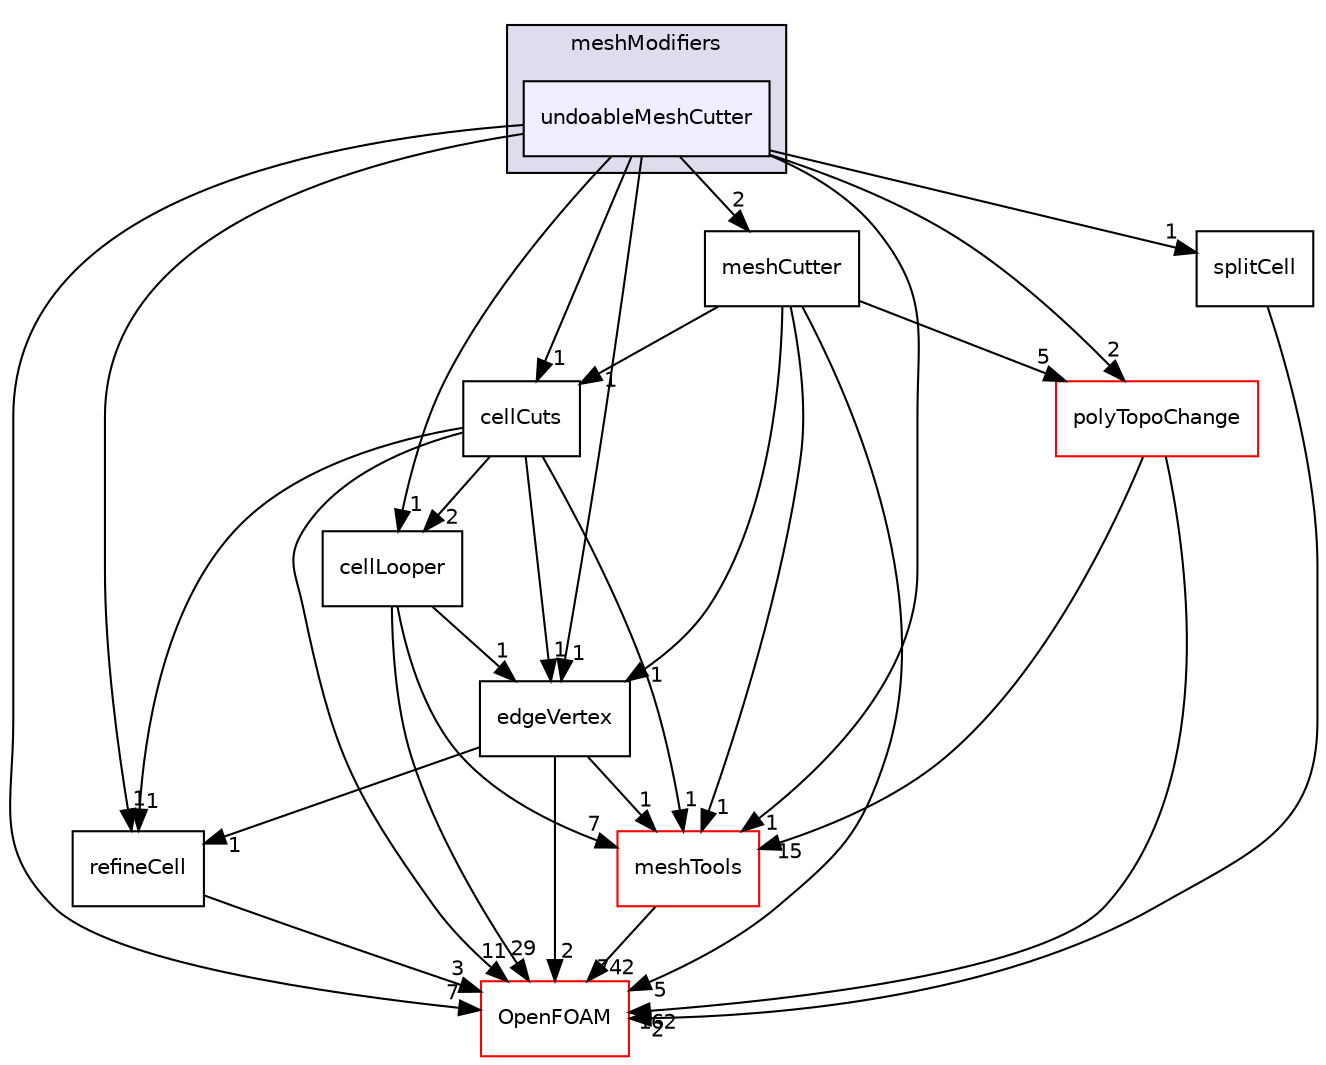 digraph "src/dynamicMesh/meshCut/meshModifiers/undoableMeshCutter" {
  bgcolor=transparent;
  compound=true
  node [ fontsize="10", fontname="Helvetica"];
  edge [ labelfontsize="10", labelfontname="Helvetica"];
  subgraph clusterdir_28c6b72d780d2d853657566258f1fb88 {
    graph [ bgcolor="#ddddee", pencolor="black", label="meshModifiers" fontname="Helvetica", fontsize="10", URL="dir_28c6b72d780d2d853657566258f1fb88.html"]
  dir_adda9dd5953cc4489bdcb01b200ac056 [shape=box, label="undoableMeshCutter", style="filled", fillcolor="#eeeeff", pencolor="black", URL="dir_adda9dd5953cc4489bdcb01b200ac056.html"];
  }
  dir_3380fabc95568e57441e7fe9d1d7d947 [shape=box label="refineCell" URL="dir_3380fabc95568e57441e7fe9d1d7d947.html"];
  dir_c7fd60cbada1c09e2598f289eba26e61 [shape=box label="splitCell" URL="dir_c7fd60cbada1c09e2598f289eba26e61.html"];
  dir_ae30ad0bef50cf391b24c614251bb9fd [shape=box label="meshTools" color="red" URL="dir_ae30ad0bef50cf391b24c614251bb9fd.html"];
  dir_1dcc9f8d039401a5088c21c8f851d182 [shape=box label="polyTopoChange" color="red" URL="dir_1dcc9f8d039401a5088c21c8f851d182.html"];
  dir_2184631b10728395c280b9d834649092 [shape=box label="cellCuts" URL="dir_2184631b10728395c280b9d834649092.html"];
  dir_a5023815b95dd1bf0d12c1ec38a4f7d2 [shape=box label="cellLooper" URL="dir_a5023815b95dd1bf0d12c1ec38a4f7d2.html"];
  dir_bf6b8f75389c5096510d5e68423b9ccd [shape=box label="edgeVertex" URL="dir_bf6b8f75389c5096510d5e68423b9ccd.html"];
  dir_2ee666574faba9185f4fb850afecea98 [shape=box label="meshCutter" URL="dir_2ee666574faba9185f4fb850afecea98.html"];
  dir_c5473ff19b20e6ec4dfe5c310b3778a8 [shape=box label="OpenFOAM" color="red" URL="dir_c5473ff19b20e6ec4dfe5c310b3778a8.html"];
  dir_3380fabc95568e57441e7fe9d1d7d947->dir_c5473ff19b20e6ec4dfe5c310b3778a8 [headlabel="3", labeldistance=1.5 headhref="dir_000796_001929.html"];
  dir_c7fd60cbada1c09e2598f289eba26e61->dir_c5473ff19b20e6ec4dfe5c310b3778a8 [headlabel="2", labeldistance=1.5 headhref="dir_000797_001929.html"];
  dir_ae30ad0bef50cf391b24c614251bb9fd->dir_c5473ff19b20e6ec4dfe5c310b3778a8 [headlabel="742", labeldistance=1.5 headhref="dir_001783_001929.html"];
  dir_1dcc9f8d039401a5088c21c8f851d182->dir_ae30ad0bef50cf391b24c614251bb9fd [headlabel="15", labeldistance=1.5 headhref="dir_000814_001783.html"];
  dir_1dcc9f8d039401a5088c21c8f851d182->dir_c5473ff19b20e6ec4dfe5c310b3778a8 [headlabel="162", labeldistance=1.5 headhref="dir_000814_001929.html"];
  dir_2184631b10728395c280b9d834649092->dir_3380fabc95568e57441e7fe9d1d7d947 [headlabel="1", labeldistance=1.5 headhref="dir_000784_000796.html"];
  dir_2184631b10728395c280b9d834649092->dir_ae30ad0bef50cf391b24c614251bb9fd [headlabel="1", labeldistance=1.5 headhref="dir_000784_001783.html"];
  dir_2184631b10728395c280b9d834649092->dir_a5023815b95dd1bf0d12c1ec38a4f7d2 [headlabel="2", labeldistance=1.5 headhref="dir_000784_000785.html"];
  dir_2184631b10728395c280b9d834649092->dir_bf6b8f75389c5096510d5e68423b9ccd [headlabel="1", labeldistance=1.5 headhref="dir_000784_000788.html"];
  dir_2184631b10728395c280b9d834649092->dir_c5473ff19b20e6ec4dfe5c310b3778a8 [headlabel="11", labeldistance=1.5 headhref="dir_000784_001929.html"];
  dir_a5023815b95dd1bf0d12c1ec38a4f7d2->dir_ae30ad0bef50cf391b24c614251bb9fd [headlabel="7", labeldistance=1.5 headhref="dir_000785_001783.html"];
  dir_a5023815b95dd1bf0d12c1ec38a4f7d2->dir_bf6b8f75389c5096510d5e68423b9ccd [headlabel="1", labeldistance=1.5 headhref="dir_000785_000788.html"];
  dir_a5023815b95dd1bf0d12c1ec38a4f7d2->dir_c5473ff19b20e6ec4dfe5c310b3778a8 [headlabel="29", labeldistance=1.5 headhref="dir_000785_001929.html"];
  dir_adda9dd5953cc4489bdcb01b200ac056->dir_3380fabc95568e57441e7fe9d1d7d947 [headlabel="1", labeldistance=1.5 headhref="dir_000795_000796.html"];
  dir_adda9dd5953cc4489bdcb01b200ac056->dir_c7fd60cbada1c09e2598f289eba26e61 [headlabel="1", labeldistance=1.5 headhref="dir_000795_000797.html"];
  dir_adda9dd5953cc4489bdcb01b200ac056->dir_ae30ad0bef50cf391b24c614251bb9fd [headlabel="1", labeldistance=1.5 headhref="dir_000795_001783.html"];
  dir_adda9dd5953cc4489bdcb01b200ac056->dir_1dcc9f8d039401a5088c21c8f851d182 [headlabel="2", labeldistance=1.5 headhref="dir_000795_000814.html"];
  dir_adda9dd5953cc4489bdcb01b200ac056->dir_2184631b10728395c280b9d834649092 [headlabel="1", labeldistance=1.5 headhref="dir_000795_000784.html"];
  dir_adda9dd5953cc4489bdcb01b200ac056->dir_a5023815b95dd1bf0d12c1ec38a4f7d2 [headlabel="1", labeldistance=1.5 headhref="dir_000795_000785.html"];
  dir_adda9dd5953cc4489bdcb01b200ac056->dir_bf6b8f75389c5096510d5e68423b9ccd [headlabel="1", labeldistance=1.5 headhref="dir_000795_000788.html"];
  dir_adda9dd5953cc4489bdcb01b200ac056->dir_2ee666574faba9185f4fb850afecea98 [headlabel="2", labeldistance=1.5 headhref="dir_000795_000792.html"];
  dir_adda9dd5953cc4489bdcb01b200ac056->dir_c5473ff19b20e6ec4dfe5c310b3778a8 [headlabel="7", labeldistance=1.5 headhref="dir_000795_001929.html"];
  dir_bf6b8f75389c5096510d5e68423b9ccd->dir_3380fabc95568e57441e7fe9d1d7d947 [headlabel="1", labeldistance=1.5 headhref="dir_000788_000796.html"];
  dir_bf6b8f75389c5096510d5e68423b9ccd->dir_ae30ad0bef50cf391b24c614251bb9fd [headlabel="1", labeldistance=1.5 headhref="dir_000788_001783.html"];
  dir_bf6b8f75389c5096510d5e68423b9ccd->dir_c5473ff19b20e6ec4dfe5c310b3778a8 [headlabel="2", labeldistance=1.5 headhref="dir_000788_001929.html"];
  dir_2ee666574faba9185f4fb850afecea98->dir_ae30ad0bef50cf391b24c614251bb9fd [headlabel="1", labeldistance=1.5 headhref="dir_000792_001783.html"];
  dir_2ee666574faba9185f4fb850afecea98->dir_1dcc9f8d039401a5088c21c8f851d182 [headlabel="5", labeldistance=1.5 headhref="dir_000792_000814.html"];
  dir_2ee666574faba9185f4fb850afecea98->dir_2184631b10728395c280b9d834649092 [headlabel="1", labeldistance=1.5 headhref="dir_000792_000784.html"];
  dir_2ee666574faba9185f4fb850afecea98->dir_bf6b8f75389c5096510d5e68423b9ccd [headlabel="1", labeldistance=1.5 headhref="dir_000792_000788.html"];
  dir_2ee666574faba9185f4fb850afecea98->dir_c5473ff19b20e6ec4dfe5c310b3778a8 [headlabel="5", labeldistance=1.5 headhref="dir_000792_001929.html"];
}
